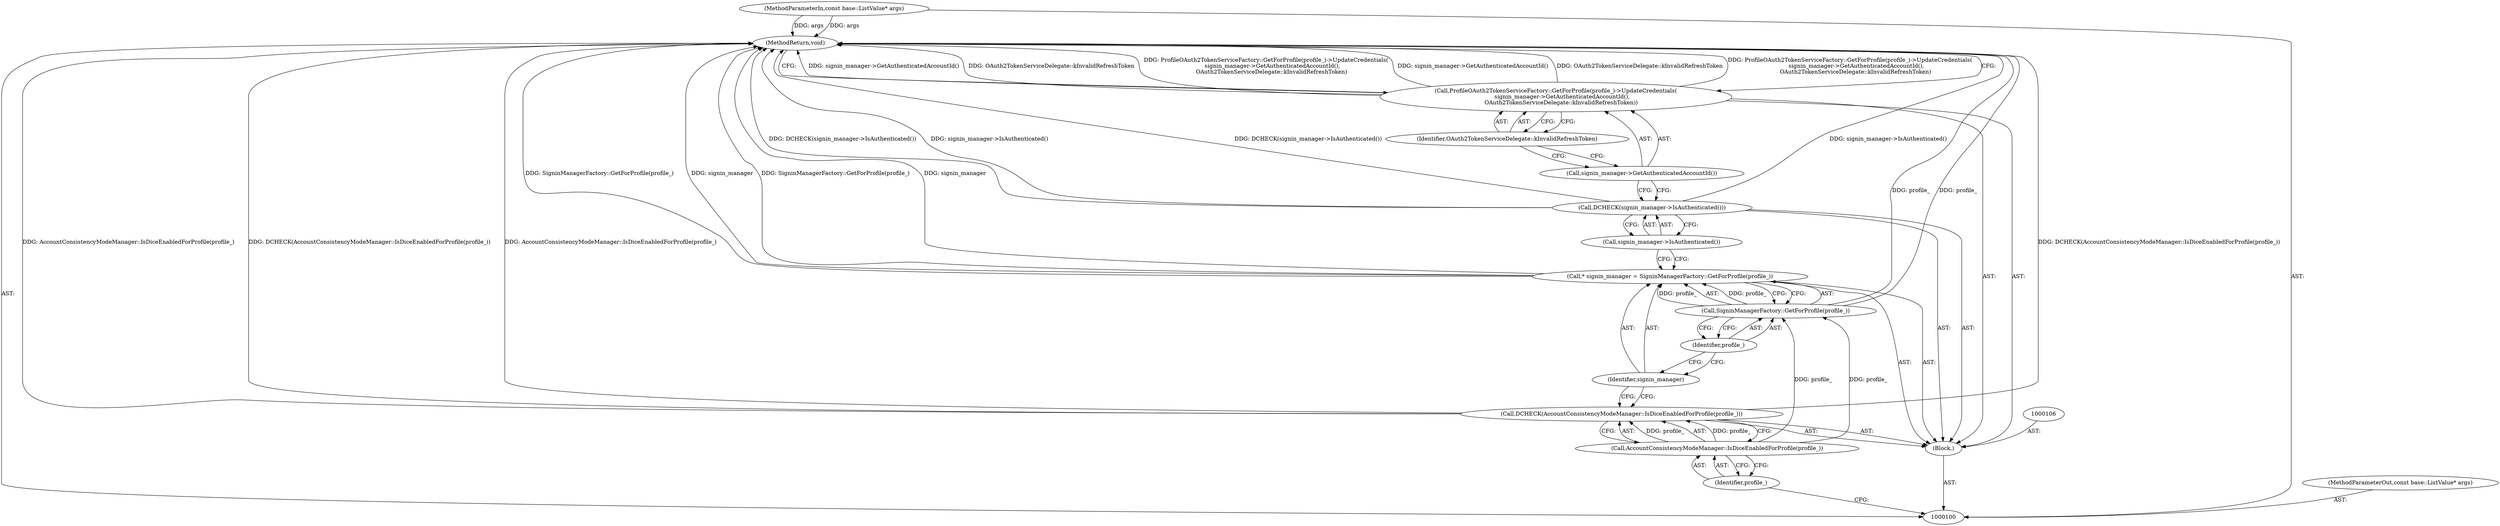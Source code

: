 digraph "1_Chrome_282f53ffdc3b1902da86f6a0791af736837efbf8_5" {
"1000116" [label="(MethodReturn,void)"];
"1000101" [label="(MethodParameterIn,const base::ListValue* args)"];
"1000150" [label="(MethodParameterOut,const base::ListValue* args)"];
"1000102" [label="(Block,)"];
"1000103" [label="(Call,DCHECK(AccountConsistencyModeManager::IsDiceEnabledForProfile(profile_)))"];
"1000105" [label="(Identifier,profile_)"];
"1000104" [label="(Call,AccountConsistencyModeManager::IsDiceEnabledForProfile(profile_))"];
"1000107" [label="(Call,* signin_manager = SigninManagerFactory::GetForProfile(profile_))"];
"1000108" [label="(Identifier,signin_manager)"];
"1000109" [label="(Call,SigninManagerFactory::GetForProfile(profile_))"];
"1000110" [label="(Identifier,profile_)"];
"1000112" [label="(Call,signin_manager->IsAuthenticated())"];
"1000111" [label="(Call,DCHECK(signin_manager->IsAuthenticated()))"];
"1000113" [label="(Call,ProfileOAuth2TokenServiceFactory::GetForProfile(profile_)->UpdateCredentials(\n       signin_manager->GetAuthenticatedAccountId(),\n      OAuth2TokenServiceDelegate::kInvalidRefreshToken))"];
"1000114" [label="(Call,signin_manager->GetAuthenticatedAccountId())"];
"1000115" [label="(Identifier,OAuth2TokenServiceDelegate::kInvalidRefreshToken)"];
"1000116" -> "1000100"  [label="AST: "];
"1000116" -> "1000113"  [label="CFG: "];
"1000107" -> "1000116"  [label="DDG: signin_manager"];
"1000107" -> "1000116"  [label="DDG: SigninManagerFactory::GetForProfile(profile_)"];
"1000103" -> "1000116"  [label="DDG: AccountConsistencyModeManager::IsDiceEnabledForProfile(profile_)"];
"1000103" -> "1000116"  [label="DDG: DCHECK(AccountConsistencyModeManager::IsDiceEnabledForProfile(profile_))"];
"1000113" -> "1000116"  [label="DDG: signin_manager->GetAuthenticatedAccountId()"];
"1000113" -> "1000116"  [label="DDG: OAuth2TokenServiceDelegate::kInvalidRefreshToken"];
"1000113" -> "1000116"  [label="DDG: ProfileOAuth2TokenServiceFactory::GetForProfile(profile_)->UpdateCredentials(\n       signin_manager->GetAuthenticatedAccountId(),\n      OAuth2TokenServiceDelegate::kInvalidRefreshToken)"];
"1000111" -> "1000116"  [label="DDG: signin_manager->IsAuthenticated()"];
"1000111" -> "1000116"  [label="DDG: DCHECK(signin_manager->IsAuthenticated())"];
"1000101" -> "1000116"  [label="DDG: args"];
"1000109" -> "1000116"  [label="DDG: profile_"];
"1000101" -> "1000100"  [label="AST: "];
"1000101" -> "1000116"  [label="DDG: args"];
"1000150" -> "1000100"  [label="AST: "];
"1000102" -> "1000100"  [label="AST: "];
"1000103" -> "1000102"  [label="AST: "];
"1000106" -> "1000102"  [label="AST: "];
"1000107" -> "1000102"  [label="AST: "];
"1000111" -> "1000102"  [label="AST: "];
"1000113" -> "1000102"  [label="AST: "];
"1000103" -> "1000102"  [label="AST: "];
"1000103" -> "1000104"  [label="CFG: "];
"1000104" -> "1000103"  [label="AST: "];
"1000108" -> "1000103"  [label="CFG: "];
"1000103" -> "1000116"  [label="DDG: AccountConsistencyModeManager::IsDiceEnabledForProfile(profile_)"];
"1000103" -> "1000116"  [label="DDG: DCHECK(AccountConsistencyModeManager::IsDiceEnabledForProfile(profile_))"];
"1000104" -> "1000103"  [label="DDG: profile_"];
"1000105" -> "1000104"  [label="AST: "];
"1000105" -> "1000100"  [label="CFG: "];
"1000104" -> "1000105"  [label="CFG: "];
"1000104" -> "1000103"  [label="AST: "];
"1000104" -> "1000105"  [label="CFG: "];
"1000105" -> "1000104"  [label="AST: "];
"1000103" -> "1000104"  [label="CFG: "];
"1000104" -> "1000103"  [label="DDG: profile_"];
"1000104" -> "1000109"  [label="DDG: profile_"];
"1000107" -> "1000102"  [label="AST: "];
"1000107" -> "1000109"  [label="CFG: "];
"1000108" -> "1000107"  [label="AST: "];
"1000109" -> "1000107"  [label="AST: "];
"1000112" -> "1000107"  [label="CFG: "];
"1000107" -> "1000116"  [label="DDG: signin_manager"];
"1000107" -> "1000116"  [label="DDG: SigninManagerFactory::GetForProfile(profile_)"];
"1000109" -> "1000107"  [label="DDG: profile_"];
"1000108" -> "1000107"  [label="AST: "];
"1000108" -> "1000103"  [label="CFG: "];
"1000110" -> "1000108"  [label="CFG: "];
"1000109" -> "1000107"  [label="AST: "];
"1000109" -> "1000110"  [label="CFG: "];
"1000110" -> "1000109"  [label="AST: "];
"1000107" -> "1000109"  [label="CFG: "];
"1000109" -> "1000116"  [label="DDG: profile_"];
"1000109" -> "1000107"  [label="DDG: profile_"];
"1000104" -> "1000109"  [label="DDG: profile_"];
"1000110" -> "1000109"  [label="AST: "];
"1000110" -> "1000108"  [label="CFG: "];
"1000109" -> "1000110"  [label="CFG: "];
"1000112" -> "1000111"  [label="AST: "];
"1000112" -> "1000107"  [label="CFG: "];
"1000111" -> "1000112"  [label="CFG: "];
"1000111" -> "1000102"  [label="AST: "];
"1000111" -> "1000112"  [label="CFG: "];
"1000112" -> "1000111"  [label="AST: "];
"1000114" -> "1000111"  [label="CFG: "];
"1000111" -> "1000116"  [label="DDG: signin_manager->IsAuthenticated()"];
"1000111" -> "1000116"  [label="DDG: DCHECK(signin_manager->IsAuthenticated())"];
"1000113" -> "1000102"  [label="AST: "];
"1000113" -> "1000115"  [label="CFG: "];
"1000114" -> "1000113"  [label="AST: "];
"1000115" -> "1000113"  [label="AST: "];
"1000116" -> "1000113"  [label="CFG: "];
"1000113" -> "1000116"  [label="DDG: signin_manager->GetAuthenticatedAccountId()"];
"1000113" -> "1000116"  [label="DDG: OAuth2TokenServiceDelegate::kInvalidRefreshToken"];
"1000113" -> "1000116"  [label="DDG: ProfileOAuth2TokenServiceFactory::GetForProfile(profile_)->UpdateCredentials(\n       signin_manager->GetAuthenticatedAccountId(),\n      OAuth2TokenServiceDelegate::kInvalidRefreshToken)"];
"1000114" -> "1000113"  [label="AST: "];
"1000114" -> "1000111"  [label="CFG: "];
"1000115" -> "1000114"  [label="CFG: "];
"1000115" -> "1000113"  [label="AST: "];
"1000115" -> "1000114"  [label="CFG: "];
"1000113" -> "1000115"  [label="CFG: "];
}
